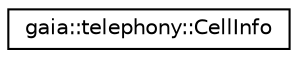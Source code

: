 digraph G
{
  edge [fontname="Helvetica",fontsize="10",labelfontname="Helvetica",labelfontsize="10"];
  node [fontname="Helvetica",fontsize="10",shape=record];
  rankdir=LR;
  Node1 [label="gaia::telephony::CellInfo",height=0.2,width=0.4,color="black", fillcolor="white", style="filled",URL="$d5/d76/classgaia_1_1telephony_1_1_cell_info.html",tooltip="Represent one snapshot observation of one cell info which contains the time of observation."];
}
